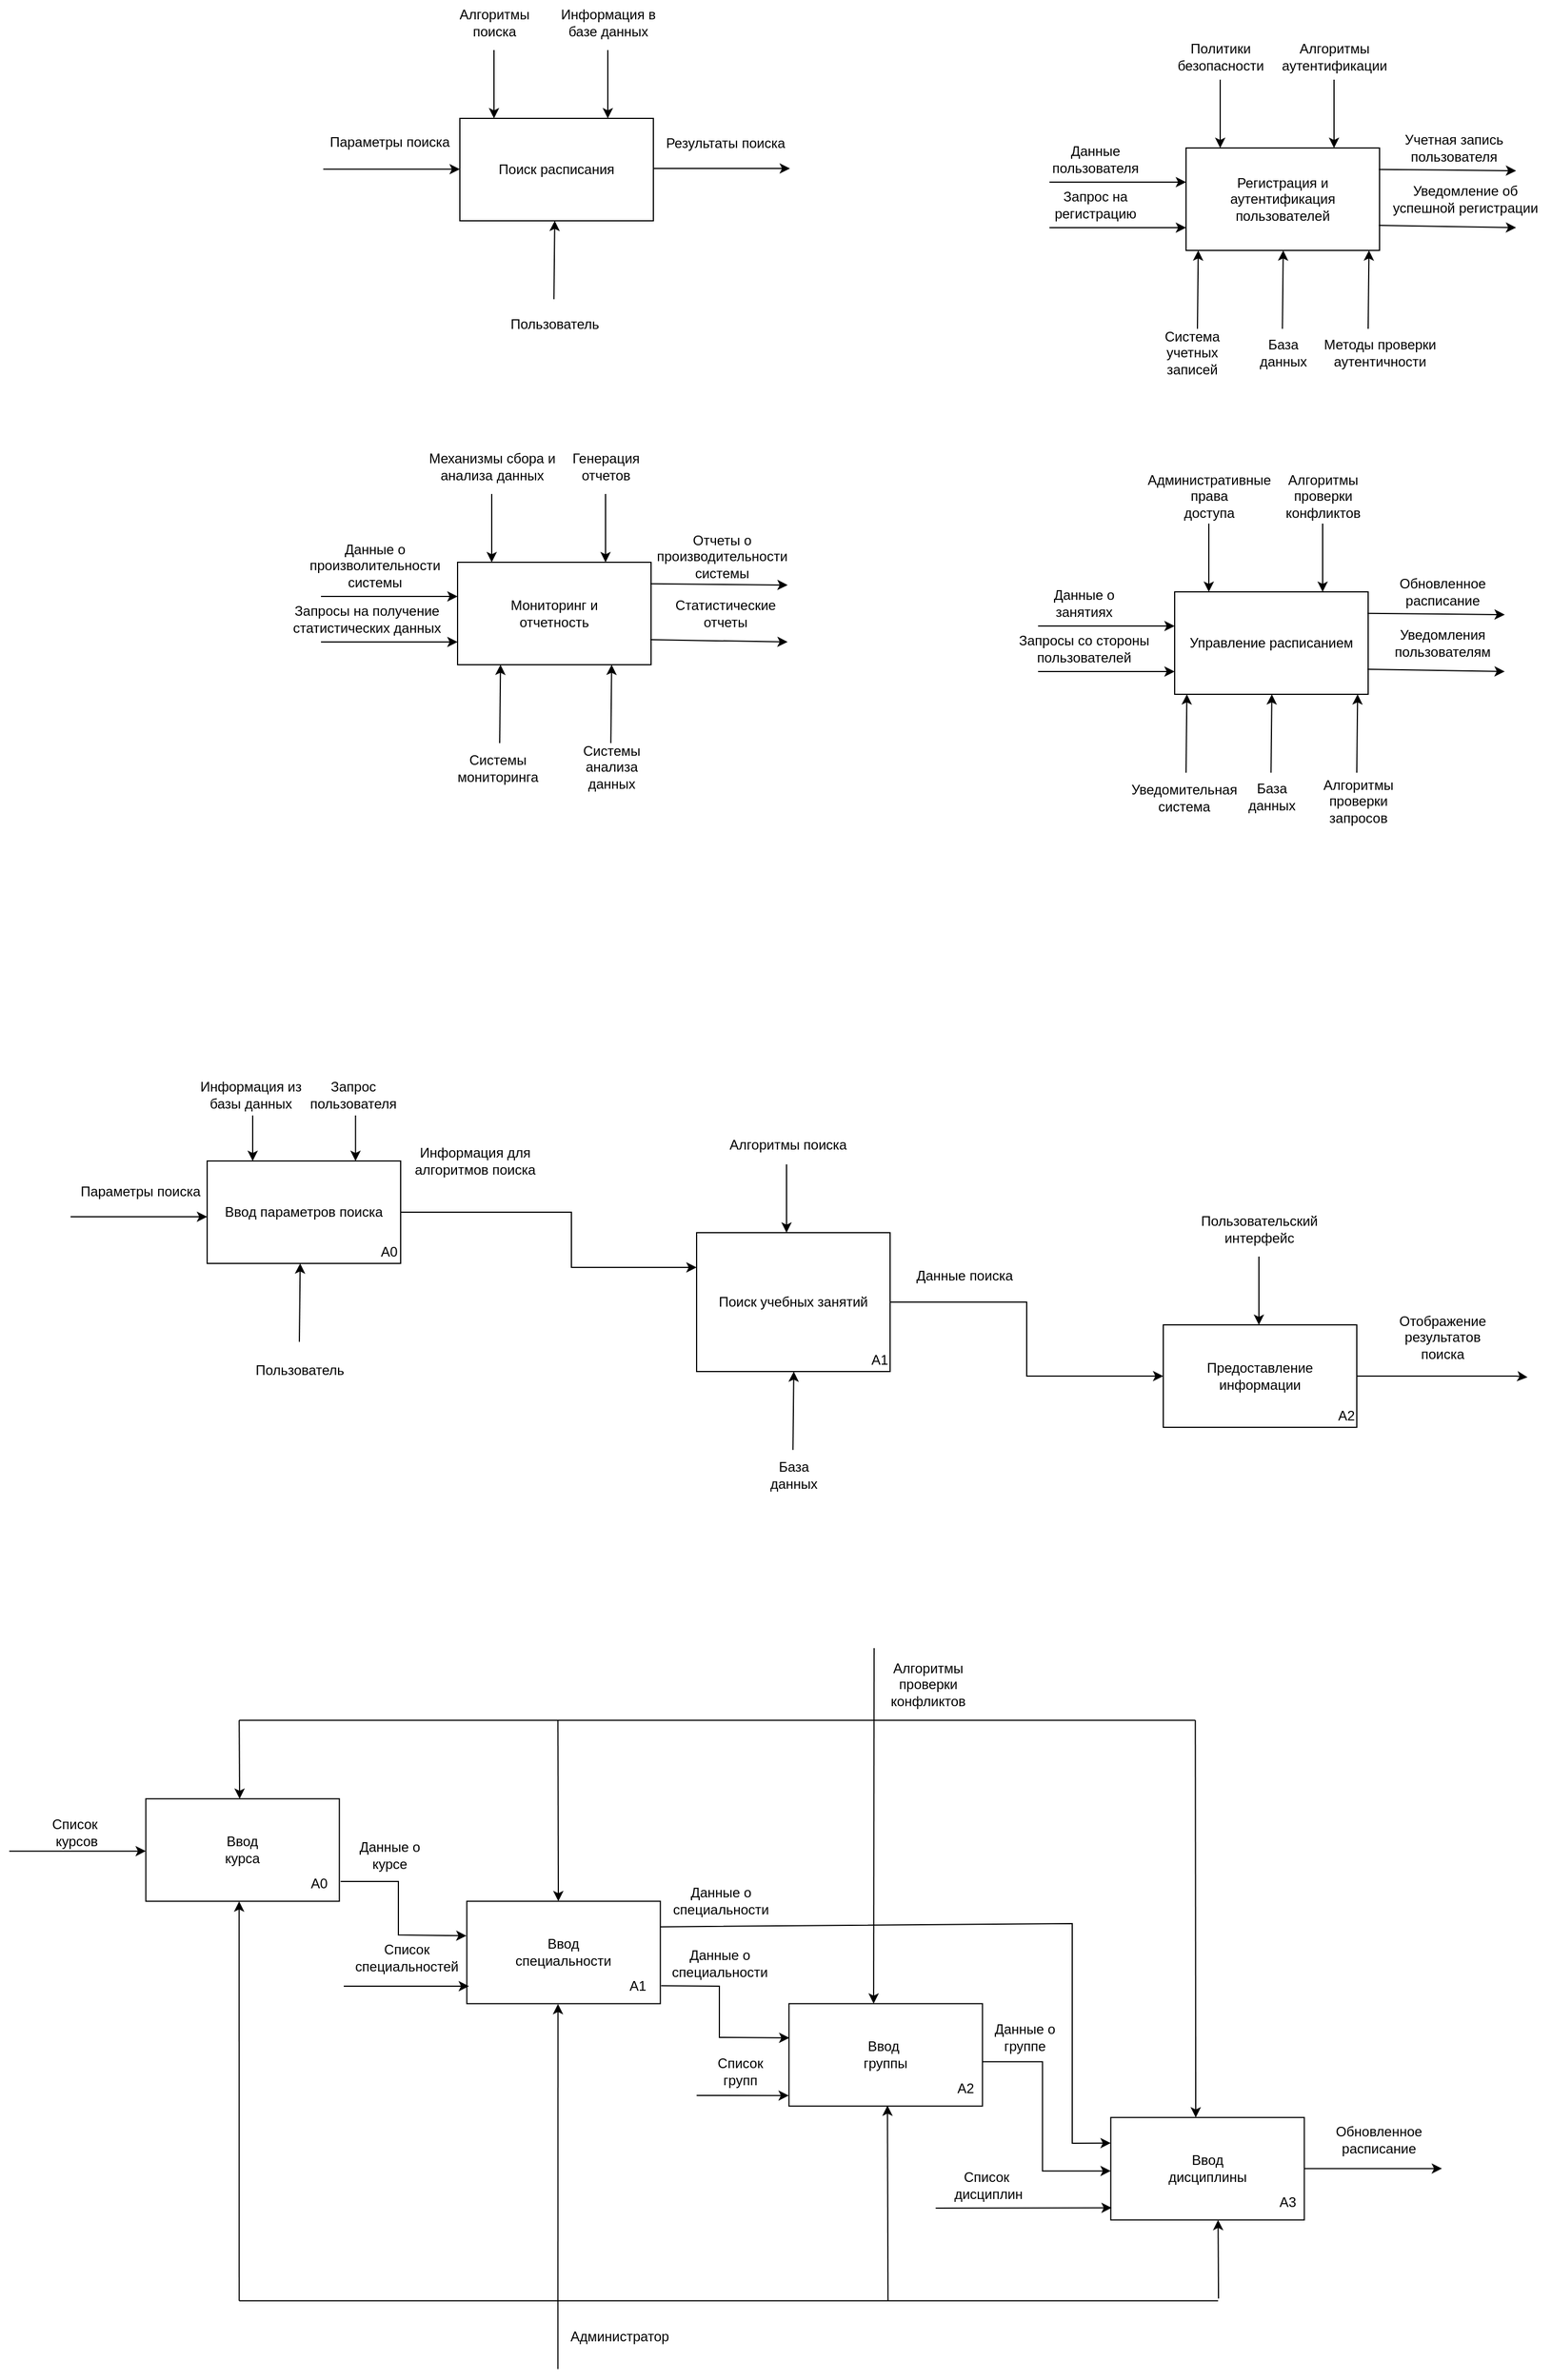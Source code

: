 <mxfile version="22.0.4" type="device">
  <diagram name="Страница — 1" id="sKF7hT73zh9AMPzWDUYk">
    <mxGraphModel dx="2296" dy="780" grid="1" gridSize="10" guides="1" tooltips="1" connect="1" arrows="1" fold="1" page="1" pageScale="1" pageWidth="827" pageHeight="1169" math="0" shadow="0">
      <root>
        <mxCell id="0" />
        <mxCell id="1" parent="0" />
        <mxCell id="dz_vzdbdL12ZwfbwtRYd-1" value="Регистрация и аутентификация пользователей" style="rounded=0;whiteSpace=wrap;html=1;" parent="1" vertex="1">
          <mxGeometry x="350" y="260" width="170" height="90" as="geometry" />
        </mxCell>
        <mxCell id="dz_vzdbdL12ZwfbwtRYd-3" value="" style="endArrow=classic;html=1;rounded=0;" parent="1" edge="1">
          <mxGeometry width="50" height="50" relative="1" as="geometry">
            <mxPoint x="230" y="290" as="sourcePoint" />
            <mxPoint x="350" y="290" as="targetPoint" />
          </mxGeometry>
        </mxCell>
        <mxCell id="dz_vzdbdL12ZwfbwtRYd-5" value="Данные &lt;br&gt;пользователя" style="text;html=1;align=center;verticalAlign=middle;resizable=0;points=[];autosize=1;strokeColor=none;fillColor=none;" parent="1" vertex="1">
          <mxGeometry x="220" y="250" width="100" height="40" as="geometry" />
        </mxCell>
        <mxCell id="dz_vzdbdL12ZwfbwtRYd-7" value="" style="endArrow=classic;html=1;rounded=0;" parent="1" edge="1">
          <mxGeometry width="50" height="50" relative="1" as="geometry">
            <mxPoint x="230" y="330" as="sourcePoint" />
            <mxPoint x="350" y="330" as="targetPoint" />
          </mxGeometry>
        </mxCell>
        <mxCell id="dz_vzdbdL12ZwfbwtRYd-8" value="Запрос на &lt;br&gt;регистрацию" style="text;html=1;align=center;verticalAlign=middle;resizable=0;points=[];autosize=1;strokeColor=none;fillColor=none;" parent="1" vertex="1">
          <mxGeometry x="220" y="290" width="100" height="40" as="geometry" />
        </mxCell>
        <mxCell id="dz_vzdbdL12ZwfbwtRYd-10" value="" style="endArrow=classic;html=1;rounded=0;" parent="1" edge="1">
          <mxGeometry width="50" height="50" relative="1" as="geometry">
            <mxPoint x="380" y="200" as="sourcePoint" />
            <mxPoint x="380" y="260" as="targetPoint" />
          </mxGeometry>
        </mxCell>
        <mxCell id="dz_vzdbdL12ZwfbwtRYd-11" value="Политики &lt;br&gt;безопасности" style="text;html=1;align=center;verticalAlign=middle;resizable=0;points=[];autosize=1;strokeColor=none;fillColor=none;" parent="1" vertex="1">
          <mxGeometry x="330" y="160" width="100" height="40" as="geometry" />
        </mxCell>
        <mxCell id="dz_vzdbdL12ZwfbwtRYd-13" value="" style="endArrow=classic;html=1;rounded=0;" parent="1" edge="1">
          <mxGeometry width="50" height="50" relative="1" as="geometry">
            <mxPoint x="480" y="200" as="sourcePoint" />
            <mxPoint x="480" y="260" as="targetPoint" />
          </mxGeometry>
        </mxCell>
        <mxCell id="dz_vzdbdL12ZwfbwtRYd-15" value="Алгоритмы&lt;br&gt;аутентификации" style="text;html=1;align=center;verticalAlign=middle;resizable=0;points=[];autosize=1;strokeColor=none;fillColor=none;" parent="1" vertex="1">
          <mxGeometry x="420" y="160" width="120" height="40" as="geometry" />
        </mxCell>
        <mxCell id="dz_vzdbdL12ZwfbwtRYd-16" value="" style="endArrow=classic;html=1;rounded=0;entryX=0.063;entryY=1.013;entryDx=0;entryDy=0;entryPerimeter=0;" parent="1" edge="1">
          <mxGeometry width="50" height="50" relative="1" as="geometry">
            <mxPoint x="360" y="418.83" as="sourcePoint" />
            <mxPoint x="360.71" y="350.0" as="targetPoint" />
          </mxGeometry>
        </mxCell>
        <mxCell id="dz_vzdbdL12ZwfbwtRYd-18" value="Система&lt;br&gt;учетных&lt;br&gt;записей" style="text;html=1;align=center;verticalAlign=middle;resizable=0;points=[];autosize=1;strokeColor=none;fillColor=none;" parent="1" vertex="1">
          <mxGeometry x="320" y="410" width="70" height="60" as="geometry" />
        </mxCell>
        <mxCell id="dz_vzdbdL12ZwfbwtRYd-19" value="" style="endArrow=classic;html=1;rounded=0;entryX=0.063;entryY=1.013;entryDx=0;entryDy=0;entryPerimeter=0;" parent="1" edge="1">
          <mxGeometry width="50" height="50" relative="1" as="geometry">
            <mxPoint x="434.65" y="418.83" as="sourcePoint" />
            <mxPoint x="435.36" y="350.0" as="targetPoint" />
          </mxGeometry>
        </mxCell>
        <mxCell id="dz_vzdbdL12ZwfbwtRYd-20" value="" style="endArrow=classic;html=1;rounded=0;entryX=0.063;entryY=1.013;entryDx=0;entryDy=0;entryPerimeter=0;" parent="1" edge="1">
          <mxGeometry width="50" height="50" relative="1" as="geometry">
            <mxPoint x="510" y="418.83" as="sourcePoint" />
            <mxPoint x="510.71" y="350.0" as="targetPoint" />
          </mxGeometry>
        </mxCell>
        <mxCell id="dz_vzdbdL12ZwfbwtRYd-21" value="База&lt;br&gt;данных" style="text;html=1;align=center;verticalAlign=middle;resizable=0;points=[];autosize=1;strokeColor=none;fillColor=none;" parent="1" vertex="1">
          <mxGeometry x="400" y="420" width="70" height="40" as="geometry" />
        </mxCell>
        <mxCell id="dz_vzdbdL12ZwfbwtRYd-22" value="Методы проверки&lt;br&gt;аутентичности" style="text;html=1;align=center;verticalAlign=middle;resizable=0;points=[];autosize=1;strokeColor=none;fillColor=none;" parent="1" vertex="1">
          <mxGeometry x="460" y="420" width="120" height="40" as="geometry" />
        </mxCell>
        <mxCell id="dz_vzdbdL12ZwfbwtRYd-23" value="" style="endArrow=classic;html=1;rounded=0;" parent="1" edge="1">
          <mxGeometry width="50" height="50" relative="1" as="geometry">
            <mxPoint x="519.29" y="278.83" as="sourcePoint" />
            <mxPoint x="640" y="280" as="targetPoint" />
          </mxGeometry>
        </mxCell>
        <mxCell id="dz_vzdbdL12ZwfbwtRYd-24" value="" style="endArrow=classic;html=1;rounded=0;" parent="1" edge="1">
          <mxGeometry width="50" height="50" relative="1" as="geometry">
            <mxPoint x="519.29" y="328" as="sourcePoint" />
            <mxPoint x="640" y="330" as="targetPoint" />
          </mxGeometry>
        </mxCell>
        <mxCell id="dz_vzdbdL12ZwfbwtRYd-25" value="Учетная запись&lt;br&gt;пользователя" style="text;html=1;align=center;verticalAlign=middle;resizable=0;points=[];autosize=1;strokeColor=none;fillColor=none;" parent="1" vertex="1">
          <mxGeometry x="530" y="240" width="110" height="40" as="geometry" />
        </mxCell>
        <mxCell id="dz_vzdbdL12ZwfbwtRYd-26" value="Уведомление об &lt;br&gt;успешной регистрации" style="text;html=1;align=center;verticalAlign=middle;resizable=0;points=[];autosize=1;strokeColor=none;fillColor=none;" parent="1" vertex="1">
          <mxGeometry x="520" y="285" width="150" height="40" as="geometry" />
        </mxCell>
        <mxCell id="dz_vzdbdL12ZwfbwtRYd-27" value="Управление расписанием" style="rounded=0;whiteSpace=wrap;html=1;" parent="1" vertex="1">
          <mxGeometry x="340" y="650" width="170" height="90" as="geometry" />
        </mxCell>
        <mxCell id="dz_vzdbdL12ZwfbwtRYd-28" value="" style="endArrow=classic;html=1;rounded=0;" parent="1" edge="1">
          <mxGeometry width="50" height="50" relative="1" as="geometry">
            <mxPoint x="220" y="680" as="sourcePoint" />
            <mxPoint x="340" y="680" as="targetPoint" />
          </mxGeometry>
        </mxCell>
        <mxCell id="dz_vzdbdL12ZwfbwtRYd-29" value="Данные о&lt;br&gt;занятиях" style="text;html=1;align=center;verticalAlign=middle;resizable=0;points=[];autosize=1;strokeColor=none;fillColor=none;" parent="1" vertex="1">
          <mxGeometry x="220" y="640" width="80" height="40" as="geometry" />
        </mxCell>
        <mxCell id="dz_vzdbdL12ZwfbwtRYd-30" value="" style="endArrow=classic;html=1;rounded=0;" parent="1" edge="1">
          <mxGeometry width="50" height="50" relative="1" as="geometry">
            <mxPoint x="220" y="720" as="sourcePoint" />
            <mxPoint x="340" y="720" as="targetPoint" />
          </mxGeometry>
        </mxCell>
        <mxCell id="dz_vzdbdL12ZwfbwtRYd-31" value="Запросы со стороны&lt;br&gt;пользователей" style="text;html=1;align=center;verticalAlign=middle;resizable=0;points=[];autosize=1;strokeColor=none;fillColor=none;" parent="1" vertex="1">
          <mxGeometry x="190" y="680" width="140" height="40" as="geometry" />
        </mxCell>
        <mxCell id="dz_vzdbdL12ZwfbwtRYd-32" value="" style="endArrow=classic;html=1;rounded=0;" parent="1" edge="1">
          <mxGeometry width="50" height="50" relative="1" as="geometry">
            <mxPoint x="370" y="590" as="sourcePoint" />
            <mxPoint x="370" y="650" as="targetPoint" />
          </mxGeometry>
        </mxCell>
        <mxCell id="dz_vzdbdL12ZwfbwtRYd-33" value="Административные&lt;br&gt;права&lt;br&gt;доступа" style="text;html=1;align=center;verticalAlign=middle;resizable=0;points=[];autosize=1;strokeColor=none;fillColor=none;" parent="1" vertex="1">
          <mxGeometry x="305" y="536" width="130" height="60" as="geometry" />
        </mxCell>
        <mxCell id="dz_vzdbdL12ZwfbwtRYd-34" value="" style="endArrow=classic;html=1;rounded=0;" parent="1" edge="1">
          <mxGeometry width="50" height="50" relative="1" as="geometry">
            <mxPoint x="470" y="590" as="sourcePoint" />
            <mxPoint x="470" y="650" as="targetPoint" />
          </mxGeometry>
        </mxCell>
        <mxCell id="dz_vzdbdL12ZwfbwtRYd-35" value="Алгоритмы&lt;br&gt;проверки&lt;br&gt;конфликтов" style="text;html=1;align=center;verticalAlign=middle;resizable=0;points=[];autosize=1;strokeColor=none;fillColor=none;" parent="1" vertex="1">
          <mxGeometry x="425" y="536" width="90" height="60" as="geometry" />
        </mxCell>
        <mxCell id="dz_vzdbdL12ZwfbwtRYd-36" value="" style="endArrow=classic;html=1;rounded=0;entryX=0.063;entryY=1.013;entryDx=0;entryDy=0;entryPerimeter=0;" parent="1" edge="1">
          <mxGeometry width="50" height="50" relative="1" as="geometry">
            <mxPoint x="350" y="808.83" as="sourcePoint" />
            <mxPoint x="350.71" y="740" as="targetPoint" />
          </mxGeometry>
        </mxCell>
        <mxCell id="dz_vzdbdL12ZwfbwtRYd-37" value="Уведомительная&lt;br&gt;система" style="text;html=1;align=center;verticalAlign=middle;resizable=0;points=[];autosize=1;strokeColor=none;fillColor=none;" parent="1" vertex="1">
          <mxGeometry x="288" y="811" width="120" height="40" as="geometry" />
        </mxCell>
        <mxCell id="dz_vzdbdL12ZwfbwtRYd-38" value="" style="endArrow=classic;html=1;rounded=0;entryX=0.063;entryY=1.013;entryDx=0;entryDy=0;entryPerimeter=0;" parent="1" edge="1">
          <mxGeometry width="50" height="50" relative="1" as="geometry">
            <mxPoint x="424.65" y="808.83" as="sourcePoint" />
            <mxPoint x="425.36" y="740" as="targetPoint" />
          </mxGeometry>
        </mxCell>
        <mxCell id="dz_vzdbdL12ZwfbwtRYd-39" value="" style="endArrow=classic;html=1;rounded=0;entryX=0.063;entryY=1.013;entryDx=0;entryDy=0;entryPerimeter=0;" parent="1" edge="1">
          <mxGeometry width="50" height="50" relative="1" as="geometry">
            <mxPoint x="500" y="808.83" as="sourcePoint" />
            <mxPoint x="500.71" y="740" as="targetPoint" />
          </mxGeometry>
        </mxCell>
        <mxCell id="dz_vzdbdL12ZwfbwtRYd-40" value="База&lt;br&gt;данных" style="text;html=1;align=center;verticalAlign=middle;resizable=0;points=[];autosize=1;strokeColor=none;fillColor=none;" parent="1" vertex="1">
          <mxGeometry x="390" y="810" width="70" height="40" as="geometry" />
        </mxCell>
        <mxCell id="dz_vzdbdL12ZwfbwtRYd-41" value="Алгоритмы&lt;br&gt;проверки&lt;br&gt;запросов" style="text;html=1;align=center;verticalAlign=middle;resizable=0;points=[];autosize=1;strokeColor=none;fillColor=none;" parent="1" vertex="1">
          <mxGeometry x="456" y="804" width="90" height="60" as="geometry" />
        </mxCell>
        <mxCell id="dz_vzdbdL12ZwfbwtRYd-42" value="" style="endArrow=classic;html=1;rounded=0;" parent="1" edge="1">
          <mxGeometry width="50" height="50" relative="1" as="geometry">
            <mxPoint x="509.29" y="668.83" as="sourcePoint" />
            <mxPoint x="630" y="670" as="targetPoint" />
          </mxGeometry>
        </mxCell>
        <mxCell id="dz_vzdbdL12ZwfbwtRYd-43" value="" style="endArrow=classic;html=1;rounded=0;" parent="1" edge="1">
          <mxGeometry width="50" height="50" relative="1" as="geometry">
            <mxPoint x="509.29" y="718" as="sourcePoint" />
            <mxPoint x="630" y="720" as="targetPoint" />
          </mxGeometry>
        </mxCell>
        <mxCell id="dz_vzdbdL12ZwfbwtRYd-44" value="Обновленное&lt;br&gt;расписание" style="text;html=1;align=center;verticalAlign=middle;resizable=0;points=[];autosize=1;strokeColor=none;fillColor=none;" parent="1" vertex="1">
          <mxGeometry x="525" y="630" width="100" height="40" as="geometry" />
        </mxCell>
        <mxCell id="dz_vzdbdL12ZwfbwtRYd-45" value="Уведомления&lt;br&gt;пользователям" style="text;html=1;align=center;verticalAlign=middle;resizable=0;points=[];autosize=1;strokeColor=none;fillColor=none;" parent="1" vertex="1">
          <mxGeometry x="520" y="675" width="110" height="40" as="geometry" />
        </mxCell>
        <mxCell id="dz_vzdbdL12ZwfbwtRYd-65" value="Поиск учебных занятий" style="rounded=0;whiteSpace=wrap;html=1;" parent="1" vertex="1">
          <mxGeometry x="-80" y="1213" width="170" height="122" as="geometry" />
        </mxCell>
        <mxCell id="dz_vzdbdL12ZwfbwtRYd-70" value="" style="endArrow=classic;html=1;rounded=0;" parent="1" edge="1">
          <mxGeometry width="50" height="50" relative="1" as="geometry">
            <mxPoint x="-1" y="1153" as="sourcePoint" />
            <mxPoint x="-1" y="1213" as="targetPoint" />
          </mxGeometry>
        </mxCell>
        <mxCell id="dz_vzdbdL12ZwfbwtRYd-71" value="Алгоритмы поиска" style="text;html=1;align=center;verticalAlign=middle;resizable=0;points=[];autosize=1;strokeColor=none;fillColor=none;" parent="1" vertex="1">
          <mxGeometry x="-65" y="1121" width="130" height="30" as="geometry" />
        </mxCell>
        <mxCell id="dz_vzdbdL12ZwfbwtRYd-76" value="" style="endArrow=classic;html=1;rounded=0;entryX=0.063;entryY=1.013;entryDx=0;entryDy=0;entryPerimeter=0;" parent="1" edge="1">
          <mxGeometry width="50" height="50" relative="1" as="geometry">
            <mxPoint x="4.65" y="1403.83" as="sourcePoint" />
            <mxPoint x="5.36" y="1335" as="targetPoint" />
          </mxGeometry>
        </mxCell>
        <mxCell id="dz_vzdbdL12ZwfbwtRYd-78" value="База&lt;br&gt;данных" style="text;html=1;align=center;verticalAlign=middle;resizable=0;points=[];autosize=1;strokeColor=none;fillColor=none;" parent="1" vertex="1">
          <mxGeometry x="-30" y="1406" width="70" height="40" as="geometry" />
        </mxCell>
        <mxCell id="dz_vzdbdL12ZwfbwtRYd-80" value="" style="endArrow=classic;html=1;rounded=0;entryX=0;entryY=0.5;entryDx=0;entryDy=0;edgeStyle=elbowEdgeStyle;exitX=1;exitY=0.5;exitDx=0;exitDy=0;" parent="1" target="dz_vzdbdL12ZwfbwtRYd-103" edge="1" source="dz_vzdbdL12ZwfbwtRYd-65">
          <mxGeometry width="50" height="50" relative="1" as="geometry">
            <mxPoint x="89.29" y="1246.83" as="sourcePoint" />
            <mxPoint x="210" y="1248" as="targetPoint" />
          </mxGeometry>
        </mxCell>
        <mxCell id="dz_vzdbdL12ZwfbwtRYd-82" value="Данные поиска" style="text;html=1;align=center;verticalAlign=middle;resizable=0;points=[];autosize=1;strokeColor=none;fillColor=none;" parent="1" vertex="1">
          <mxGeometry x="100" y="1236" width="110" height="30" as="geometry" />
        </mxCell>
        <mxCell id="dz_vzdbdL12ZwfbwtRYd-103" value="Предоставление информации" style="rounded=0;whiteSpace=wrap;html=1;" parent="1" vertex="1">
          <mxGeometry x="330" y="1294" width="170" height="90" as="geometry" />
        </mxCell>
        <mxCell id="dz_vzdbdL12ZwfbwtRYd-108" value="" style="endArrow=classic;html=1;rounded=0;" parent="1" edge="1">
          <mxGeometry width="50" height="50" relative="1" as="geometry">
            <mxPoint x="414" y="1234" as="sourcePoint" />
            <mxPoint x="414" y="1294" as="targetPoint" />
          </mxGeometry>
        </mxCell>
        <mxCell id="dz_vzdbdL12ZwfbwtRYd-109" value="Пользовательский&lt;br&gt;интерфейс" style="text;html=1;align=center;verticalAlign=middle;resizable=0;points=[];autosize=1;strokeColor=none;fillColor=none;" parent="1" vertex="1">
          <mxGeometry x="349" y="1190" width="130" height="40" as="geometry" />
        </mxCell>
        <mxCell id="dz_vzdbdL12ZwfbwtRYd-122" value="Ввод параметров поиска" style="rounded=0;whiteSpace=wrap;html=1;" parent="1" vertex="1">
          <mxGeometry x="-510" y="1150" width="170" height="90" as="geometry" />
        </mxCell>
        <mxCell id="dz_vzdbdL12ZwfbwtRYd-123" value="" style="endArrow=classic;html=1;rounded=0;" parent="1" edge="1">
          <mxGeometry width="50" height="50" relative="1" as="geometry">
            <mxPoint x="-630" y="1199" as="sourcePoint" />
            <mxPoint x="-510" y="1199" as="targetPoint" />
          </mxGeometry>
        </mxCell>
        <mxCell id="dz_vzdbdL12ZwfbwtRYd-124" value="Параметры поиска" style="text;html=1;align=center;verticalAlign=middle;resizable=0;points=[];autosize=1;strokeColor=none;fillColor=none;" parent="1" vertex="1">
          <mxGeometry x="-634" y="1162" width="130" height="30" as="geometry" />
        </mxCell>
        <mxCell id="dz_vzdbdL12ZwfbwtRYd-131" value="" style="endArrow=classic;html=1;rounded=0;entryX=0.063;entryY=1.013;entryDx=0;entryDy=0;entryPerimeter=0;" parent="1" edge="1">
          <mxGeometry width="50" height="50" relative="1" as="geometry">
            <mxPoint x="-429" y="1308.83" as="sourcePoint" />
            <mxPoint x="-428.29" y="1240" as="targetPoint" />
          </mxGeometry>
        </mxCell>
        <mxCell id="dz_vzdbdL12ZwfbwtRYd-132" value="Пользователь" style="text;html=1;align=center;verticalAlign=middle;resizable=0;points=[];autosize=1;strokeColor=none;fillColor=none;" parent="1" vertex="1">
          <mxGeometry x="-478.85" y="1319" width="100" height="30" as="geometry" />
        </mxCell>
        <mxCell id="dz_vzdbdL12ZwfbwtRYd-137" value="" style="endArrow=classic;html=1;rounded=0;entryX=0;entryY=0.25;entryDx=0;entryDy=0;edgeStyle=elbowEdgeStyle;exitX=1;exitY=0.5;exitDx=0;exitDy=0;" parent="1" target="dz_vzdbdL12ZwfbwtRYd-65" edge="1" source="dz_vzdbdL12ZwfbwtRYd-122">
          <mxGeometry width="50" height="50" relative="1" as="geometry">
            <mxPoint x="-340.71" y="1168.83" as="sourcePoint" />
            <mxPoint x="-220" y="1170" as="targetPoint" />
            <Array as="points">
              <mxPoint x="-190" y="1205" />
            </Array>
          </mxGeometry>
        </mxCell>
        <mxCell id="dz_vzdbdL12ZwfbwtRYd-139" value="Информация для&lt;br&gt;алгоритмов поиска" style="text;html=1;align=center;verticalAlign=middle;resizable=0;points=[];autosize=1;strokeColor=none;fillColor=none;" parent="1" vertex="1">
          <mxGeometry x="-340" y="1130" width="130" height="40" as="geometry" />
        </mxCell>
        <mxCell id="dz_vzdbdL12ZwfbwtRYd-147" value="А0" style="text;html=1;strokeColor=none;fillColor=none;align=center;verticalAlign=middle;whiteSpace=wrap;rounded=0;" parent="1" vertex="1">
          <mxGeometry x="-360" y="1220" width="20" height="20" as="geometry" />
        </mxCell>
        <mxCell id="dz_vzdbdL12ZwfbwtRYd-148" value="А1" style="text;html=1;strokeColor=none;fillColor=none;align=center;verticalAlign=middle;whiteSpace=wrap;rounded=0;" parent="1" vertex="1">
          <mxGeometry x="71" y="1315" width="20" height="20" as="geometry" />
        </mxCell>
        <mxCell id="dz_vzdbdL12ZwfbwtRYd-149" value="А2" style="text;html=1;strokeColor=none;fillColor=none;align=center;verticalAlign=middle;whiteSpace=wrap;rounded=0;" parent="1" vertex="1">
          <mxGeometry x="481" y="1364" width="20" height="20" as="geometry" />
        </mxCell>
        <mxCell id="ktwjEbJw_RnijGOUpLHC-1" value="Мониторинг и &lt;br&gt;отчетность" style="rounded=0;whiteSpace=wrap;html=1;" parent="1" vertex="1">
          <mxGeometry x="-290" y="624" width="170" height="90" as="geometry" />
        </mxCell>
        <mxCell id="ktwjEbJw_RnijGOUpLHC-2" value="" style="endArrow=classic;html=1;rounded=0;" parent="1" edge="1">
          <mxGeometry width="50" height="50" relative="1" as="geometry">
            <mxPoint x="-410" y="654" as="sourcePoint" />
            <mxPoint x="-290" y="654" as="targetPoint" />
          </mxGeometry>
        </mxCell>
        <mxCell id="ktwjEbJw_RnijGOUpLHC-3" value="Данные о&lt;br&gt;произволительности &lt;br&gt;системы" style="text;html=1;align=center;verticalAlign=middle;resizable=0;points=[];autosize=1;strokeColor=none;fillColor=none;" parent="1" vertex="1">
          <mxGeometry x="-433" y="597" width="140" height="60" as="geometry" />
        </mxCell>
        <mxCell id="ktwjEbJw_RnijGOUpLHC-4" value="" style="endArrow=classic;html=1;rounded=0;" parent="1" edge="1">
          <mxGeometry width="50" height="50" relative="1" as="geometry">
            <mxPoint x="-410" y="694" as="sourcePoint" />
            <mxPoint x="-290" y="694" as="targetPoint" />
          </mxGeometry>
        </mxCell>
        <mxCell id="ktwjEbJw_RnijGOUpLHC-5" value="Запросы на&amp;nbsp;получение &lt;br&gt;статистических данных " style="text;html=1;align=center;verticalAlign=middle;resizable=0;points=[];autosize=1;strokeColor=none;fillColor=none;" parent="1" vertex="1">
          <mxGeometry x="-445" y="654" width="150" height="40" as="geometry" />
        </mxCell>
        <mxCell id="ktwjEbJw_RnijGOUpLHC-6" value="" style="endArrow=classic;html=1;rounded=0;" parent="1" edge="1">
          <mxGeometry width="50" height="50" relative="1" as="geometry">
            <mxPoint x="-260" y="564" as="sourcePoint" />
            <mxPoint x="-260" y="624" as="targetPoint" />
          </mxGeometry>
        </mxCell>
        <mxCell id="ktwjEbJw_RnijGOUpLHC-7" value="Механизмы сбора и &lt;br&gt;анализа данных" style="text;html=1;align=center;verticalAlign=middle;resizable=0;points=[];autosize=1;strokeColor=none;fillColor=none;" parent="1" vertex="1">
          <mxGeometry x="-325" y="520" width="130" height="40" as="geometry" />
        </mxCell>
        <mxCell id="ktwjEbJw_RnijGOUpLHC-8" value="" style="endArrow=classic;html=1;rounded=0;" parent="1" edge="1">
          <mxGeometry width="50" height="50" relative="1" as="geometry">
            <mxPoint x="-160" y="564" as="sourcePoint" />
            <mxPoint x="-160" y="624" as="targetPoint" />
          </mxGeometry>
        </mxCell>
        <mxCell id="ktwjEbJw_RnijGOUpLHC-9" value="Генерация&lt;br&gt;отчетов" style="text;html=1;align=center;verticalAlign=middle;resizable=0;points=[];autosize=1;strokeColor=none;fillColor=none;" parent="1" vertex="1">
          <mxGeometry x="-200" y="520" width="80" height="40" as="geometry" />
        </mxCell>
        <mxCell id="ktwjEbJw_RnijGOUpLHC-10" value="" style="endArrow=classic;html=1;rounded=0;entryX=0.063;entryY=1.013;entryDx=0;entryDy=0;entryPerimeter=0;" parent="1" edge="1">
          <mxGeometry width="50" height="50" relative="1" as="geometry">
            <mxPoint x="-253" y="782.83" as="sourcePoint" />
            <mxPoint x="-252.29" y="714" as="targetPoint" />
          </mxGeometry>
        </mxCell>
        <mxCell id="ktwjEbJw_RnijGOUpLHC-11" value="Системы &lt;br&gt;мониторинга" style="text;html=1;align=center;verticalAlign=middle;resizable=0;points=[];autosize=1;strokeColor=none;fillColor=none;" parent="1" vertex="1">
          <mxGeometry x="-300" y="785" width="90" height="40" as="geometry" />
        </mxCell>
        <mxCell id="ktwjEbJw_RnijGOUpLHC-12" value="" style="endArrow=classic;html=1;rounded=0;entryX=0.063;entryY=1.013;entryDx=0;entryDy=0;entryPerimeter=0;" parent="1" edge="1">
          <mxGeometry width="50" height="50" relative="1" as="geometry">
            <mxPoint x="-155.35" y="782.83" as="sourcePoint" />
            <mxPoint x="-154.64" y="714" as="targetPoint" />
          </mxGeometry>
        </mxCell>
        <mxCell id="ktwjEbJw_RnijGOUpLHC-14" value="Системы &lt;br&gt;анализа &lt;br&gt;данных" style="text;html=1;align=center;verticalAlign=middle;resizable=0;points=[];autosize=1;strokeColor=none;fillColor=none;" parent="1" vertex="1">
          <mxGeometry x="-190" y="774" width="70" height="60" as="geometry" />
        </mxCell>
        <mxCell id="ktwjEbJw_RnijGOUpLHC-16" value="" style="endArrow=classic;html=1;rounded=0;" parent="1" edge="1">
          <mxGeometry width="50" height="50" relative="1" as="geometry">
            <mxPoint x="-120.71" y="642.83" as="sourcePoint" />
            <mxPoint y="644" as="targetPoint" />
          </mxGeometry>
        </mxCell>
        <mxCell id="ktwjEbJw_RnijGOUpLHC-17" value="" style="endArrow=classic;html=1;rounded=0;" parent="1" edge="1">
          <mxGeometry width="50" height="50" relative="1" as="geometry">
            <mxPoint x="-120.71" y="692" as="sourcePoint" />
            <mxPoint y="694" as="targetPoint" />
          </mxGeometry>
        </mxCell>
        <mxCell id="ktwjEbJw_RnijGOUpLHC-18" value="Отчеты о &lt;br&gt;производительности &lt;br&gt;системы" style="text;html=1;align=center;verticalAlign=middle;resizable=0;points=[];autosize=1;strokeColor=none;fillColor=none;" parent="1" vertex="1">
          <mxGeometry x="-128" y="589" width="140" height="60" as="geometry" />
        </mxCell>
        <mxCell id="ktwjEbJw_RnijGOUpLHC-19" value="Статистические &lt;br&gt;отчеты" style="text;html=1;align=center;verticalAlign=middle;resizable=0;points=[];autosize=1;strokeColor=none;fillColor=none;" parent="1" vertex="1">
          <mxGeometry x="-110" y="649" width="110" height="40" as="geometry" />
        </mxCell>
        <mxCell id="ktwjEbJw_RnijGOUpLHC-21" value="" style="endArrow=classic;html=1;rounded=0;exitX=1;exitY=0.5;exitDx=0;exitDy=0;" parent="1" source="dz_vzdbdL12ZwfbwtRYd-103" edge="1">
          <mxGeometry width="50" height="50" relative="1" as="geometry">
            <mxPoint x="663" y="1374" as="sourcePoint" />
            <mxPoint x="650" y="1340" as="targetPoint" />
            <Array as="points">
              <mxPoint x="640" y="1339" />
            </Array>
          </mxGeometry>
        </mxCell>
        <mxCell id="ktwjEbJw_RnijGOUpLHC-22" value="Отображение&lt;br&gt;результатов&lt;br&gt;поиска" style="text;html=1;align=center;verticalAlign=middle;resizable=0;points=[];autosize=1;strokeColor=none;fillColor=none;" parent="1" vertex="1">
          <mxGeometry x="525" y="1275" width="100" height="60" as="geometry" />
        </mxCell>
        <mxCell id="ktwjEbJw_RnijGOUpLHC-38" value="Поиск расписания" style="rounded=0;whiteSpace=wrap;html=1;" parent="1" vertex="1">
          <mxGeometry x="-288" y="234" width="170" height="90" as="geometry" />
        </mxCell>
        <mxCell id="ktwjEbJw_RnijGOUpLHC-40" value="" style="endArrow=classic;html=1;rounded=0;" parent="1" edge="1">
          <mxGeometry width="50" height="50" relative="1" as="geometry">
            <mxPoint x="-258" y="174" as="sourcePoint" />
            <mxPoint x="-258" y="234" as="targetPoint" />
          </mxGeometry>
        </mxCell>
        <mxCell id="ktwjEbJw_RnijGOUpLHC-41" value="Алгоритмы&lt;br&gt;поиска" style="text;html=1;align=center;verticalAlign=middle;resizable=0;points=[];autosize=1;strokeColor=none;fillColor=none;" parent="1" vertex="1">
          <mxGeometry x="-303" y="130" width="90" height="40" as="geometry" />
        </mxCell>
        <mxCell id="ktwjEbJw_RnijGOUpLHC-42" value="" style="endArrow=classic;html=1;rounded=0;" parent="1" edge="1">
          <mxGeometry width="50" height="50" relative="1" as="geometry">
            <mxPoint x="-158" y="174" as="sourcePoint" />
            <mxPoint x="-158" y="234" as="targetPoint" />
          </mxGeometry>
        </mxCell>
        <mxCell id="ktwjEbJw_RnijGOUpLHC-43" value="Информация в&lt;br&gt;базе данных" style="text;html=1;align=center;verticalAlign=middle;resizable=0;points=[];autosize=1;strokeColor=none;fillColor=none;" parent="1" vertex="1">
          <mxGeometry x="-213" y="130" width="110" height="40" as="geometry" />
        </mxCell>
        <mxCell id="ktwjEbJw_RnijGOUpLHC-44" value="" style="endArrow=classic;html=1;rounded=0;entryX=0.063;entryY=1.013;entryDx=0;entryDy=0;entryPerimeter=0;" parent="1" edge="1">
          <mxGeometry width="50" height="50" relative="1" as="geometry">
            <mxPoint x="-205.35" y="392.83" as="sourcePoint" />
            <mxPoint x="-204.64" y="324" as="targetPoint" />
          </mxGeometry>
        </mxCell>
        <mxCell id="ktwjEbJw_RnijGOUpLHC-45" value="Пользователь" style="text;html=1;align=center;verticalAlign=middle;resizable=0;points=[];autosize=1;strokeColor=none;fillColor=none;" parent="1" vertex="1">
          <mxGeometry x="-255" y="400" width="100" height="30" as="geometry" />
        </mxCell>
        <mxCell id="ktwjEbJw_RnijGOUpLHC-48" value="" style="endArrow=classic;html=1;rounded=0;" parent="1" edge="1">
          <mxGeometry width="50" height="50" relative="1" as="geometry">
            <mxPoint x="-118.36" y="278.0" as="sourcePoint" />
            <mxPoint x="2" y="278" as="targetPoint" />
          </mxGeometry>
        </mxCell>
        <mxCell id="ktwjEbJw_RnijGOUpLHC-49" value="Результаты поиска" style="text;html=1;align=center;verticalAlign=middle;resizable=0;points=[];autosize=1;strokeColor=none;fillColor=none;" parent="1" vertex="1">
          <mxGeometry x="-120" y="241" width="130" height="30" as="geometry" />
        </mxCell>
        <mxCell id="ktwjEbJw_RnijGOUpLHC-55" value="Ввод&lt;br&gt;курса" style="rounded=0;whiteSpace=wrap;html=1;" parent="1" vertex="1">
          <mxGeometry x="-563.85" y="1710.36" width="170" height="90" as="geometry" />
        </mxCell>
        <mxCell id="ktwjEbJw_RnijGOUpLHC-56" value="" style="endArrow=classic;html=1;rounded=0;" parent="1" edge="1">
          <mxGeometry width="50" height="50" relative="1" as="geometry">
            <mxPoint x="-683.85" y="1756.36" as="sourcePoint" />
            <mxPoint x="-563.85" y="1756.36" as="targetPoint" />
          </mxGeometry>
        </mxCell>
        <mxCell id="ktwjEbJw_RnijGOUpLHC-57" value="" style="endArrow=classic;html=1;rounded=0;exitX=-0.023;exitY=-0.034;exitDx=0;exitDy=0;exitPerimeter=0;" parent="1" source="ktwjEbJw_RnijGOUpLHC-58" edge="1">
          <mxGeometry width="50" height="50" relative="1" as="geometry">
            <mxPoint x="75.15" y="1641.36" as="sourcePoint" />
            <mxPoint x="75.53" y="1890.36" as="targetPoint" />
          </mxGeometry>
        </mxCell>
        <mxCell id="ktwjEbJw_RnijGOUpLHC-58" value="Алгоритмы&lt;br style=&quot;border-color: var(--border-color);&quot;&gt;проверки&lt;br style=&quot;border-color: var(--border-color);&quot;&gt;конфликтов" style="text;html=1;align=center;verticalAlign=middle;resizable=0;points=[];autosize=1;strokeColor=none;fillColor=none;" parent="1" vertex="1">
          <mxGeometry x="78" y="1580.0" width="90" height="60" as="geometry" />
        </mxCell>
        <mxCell id="ktwjEbJw_RnijGOUpLHC-59" value="" style="endArrow=classic;html=1;rounded=0;entryX=-0.002;entryY=0.337;entryDx=0;entryDy=0;entryPerimeter=0;exitX=0.978;exitY=0.423;exitDx=0;exitDy=0;exitPerimeter=0;" parent="1" source="ktwjEbJw_RnijGOUpLHC-82" target="ktwjEbJw_RnijGOUpLHC-61" edge="1">
          <mxGeometry width="50" height="50" relative="1" as="geometry">
            <mxPoint x="-394.56" y="1745.36" as="sourcePoint" />
            <mxPoint x="-281.85" y="1812.36" as="targetPoint" />
            <Array as="points">
              <mxPoint x="-342" y="1783" />
              <mxPoint x="-342" y="1830" />
            </Array>
          </mxGeometry>
        </mxCell>
        <mxCell id="ktwjEbJw_RnijGOUpLHC-60" value="Список&amp;nbsp;&lt;br&gt;дисциплин" style="text;html=1;align=center;verticalAlign=middle;resizable=0;points=[];autosize=1;strokeColor=none;fillColor=none;" parent="1" vertex="1">
          <mxGeometry x="136.15" y="2030.36" width="80" height="40" as="geometry" />
        </mxCell>
        <mxCell id="ktwjEbJw_RnijGOUpLHC-61" value="Ввод&lt;br&gt;специальности" style="rounded=0;whiteSpace=wrap;html=1;" parent="1" vertex="1">
          <mxGeometry x="-281.85" y="1800.36" width="170" height="90" as="geometry" />
        </mxCell>
        <mxCell id="ktwjEbJw_RnijGOUpLHC-62" value="Ввод&amp;nbsp;&lt;br&gt;группы" style="rounded=0;whiteSpace=wrap;html=1;" parent="1" vertex="1">
          <mxGeometry x="1.15" y="1890.36" width="170" height="90" as="geometry" />
        </mxCell>
        <mxCell id="ktwjEbJw_RnijGOUpLHC-63" value="" style="endArrow=classic;html=1;rounded=0;entryX=0.002;entryY=0.334;entryDx=0;entryDy=0;entryPerimeter=0;exitX=1.004;exitY=0.825;exitDx=0;exitDy=0;exitPerimeter=0;" parent="1" source="ktwjEbJw_RnijGOUpLHC-61" target="ktwjEbJw_RnijGOUpLHC-62" edge="1">
          <mxGeometry width="50" height="50" relative="1" as="geometry">
            <mxPoint x="-111.56" y="1841.36" as="sourcePoint" />
            <mxPoint x="1.15" y="1937.36" as="targetPoint" />
            <Array as="points">
              <mxPoint x="-60" y="1875" />
              <mxPoint x="-60" y="1920" />
            </Array>
          </mxGeometry>
        </mxCell>
        <mxCell id="ktwjEbJw_RnijGOUpLHC-64" value="Ввод&lt;br&gt;дисциплины" style="rounded=0;whiteSpace=wrap;html=1;" parent="1" vertex="1">
          <mxGeometry x="283.86" y="1990.36" width="170" height="90" as="geometry" />
        </mxCell>
        <mxCell id="ktwjEbJw_RnijGOUpLHC-65" value="" style="endArrow=classic;html=1;rounded=0;entryX=-0.002;entryY=0.455;entryDx=0;entryDy=0;entryPerimeter=0;" parent="1" edge="1">
          <mxGeometry width="50" height="50" relative="1" as="geometry">
            <mxPoint x="171.15" y="1941.36" as="sourcePoint" />
            <mxPoint x="283.86" y="2037.36" as="targetPoint" />
            <Array as="points">
              <mxPoint x="223.86" y="1941.36" />
              <mxPoint x="223.86" y="2037.36" />
            </Array>
          </mxGeometry>
        </mxCell>
        <mxCell id="ktwjEbJw_RnijGOUpLHC-66" value="" style="endArrow=classic;html=1;rounded=0;exitX=0.997;exitY=0.866;exitDx=0;exitDy=0;exitPerimeter=0;" parent="1" edge="1">
          <mxGeometry width="50" height="50" relative="1" as="geometry">
            <mxPoint x="453.86" y="2035.23" as="sourcePoint" />
            <mxPoint x="574.86" y="2035.23" as="targetPoint" />
          </mxGeometry>
        </mxCell>
        <mxCell id="ktwjEbJw_RnijGOUpLHC-67" value="Обновленное &lt;br&gt;расписание" style="text;html=1;align=center;verticalAlign=middle;resizable=0;points=[];autosize=1;strokeColor=none;fillColor=none;" parent="1" vertex="1">
          <mxGeometry x="468.86" y="1990.36" width="100" height="40" as="geometry" />
        </mxCell>
        <mxCell id="ktwjEbJw_RnijGOUpLHC-68" value="" style="endArrow=classic;html=1;rounded=0;" parent="1" edge="1">
          <mxGeometry width="50" height="50" relative="1" as="geometry">
            <mxPoint x="-201.85" y="1641.36" as="sourcePoint" />
            <mxPoint x="-201.47" y="1800.36" as="targetPoint" />
          </mxGeometry>
        </mxCell>
        <mxCell id="ktwjEbJw_RnijGOUpLHC-69" value="" style="endArrow=classic;html=1;rounded=0;" parent="1" edge="1">
          <mxGeometry width="50" height="50" relative="1" as="geometry">
            <mxPoint x="-481.85" y="1641.36" as="sourcePoint" />
            <mxPoint x="-481.47" y="1710.36" as="targetPoint" />
          </mxGeometry>
        </mxCell>
        <mxCell id="ktwjEbJw_RnijGOUpLHC-70" value="" style="endArrow=classic;html=1;rounded=0;" parent="1" edge="1">
          <mxGeometry width="50" height="50" relative="1" as="geometry">
            <mxPoint x="358.15" y="1641.36" as="sourcePoint" />
            <mxPoint x="358.53" y="1990.36" as="targetPoint" />
          </mxGeometry>
        </mxCell>
        <mxCell id="ktwjEbJw_RnijGOUpLHC-71" value="" style="endArrow=none;html=1;rounded=0;" parent="1" edge="1">
          <mxGeometry width="50" height="50" relative="1" as="geometry">
            <mxPoint x="-481.85" y="1641.36" as="sourcePoint" />
            <mxPoint x="358.15" y="1641.36" as="targetPoint" />
          </mxGeometry>
        </mxCell>
        <mxCell id="ktwjEbJw_RnijGOUpLHC-72" value="" style="endArrow=classic;html=1;rounded=0;exitX=-0.023;exitY=-0.034;exitDx=0;exitDy=0;exitPerimeter=0;entryX=0.471;entryY=1.003;entryDx=0;entryDy=0;entryPerimeter=0;" parent="1" target="ktwjEbJw_RnijGOUpLHC-61" edge="1">
          <mxGeometry width="50" height="50" relative="1" as="geometry">
            <mxPoint x="-201.85" y="2211.36" as="sourcePoint" />
            <mxPoint x="-201.23" y="1921.36" as="targetPoint" />
          </mxGeometry>
        </mxCell>
        <mxCell id="ktwjEbJw_RnijGOUpLHC-73" value="" style="endArrow=classic;html=1;rounded=0;entryX=0.509;entryY=0.995;entryDx=0;entryDy=0;entryPerimeter=0;" parent="1" target="ktwjEbJw_RnijGOUpLHC-62" edge="1">
          <mxGeometry width="50" height="50" relative="1" as="geometry">
            <mxPoint x="88.15" y="2151.36" as="sourcePoint" />
            <mxPoint x="85.75" y="1980.36" as="targetPoint" />
          </mxGeometry>
        </mxCell>
        <mxCell id="ktwjEbJw_RnijGOUpLHC-74" value="" style="endArrow=classic;html=1;rounded=0;" parent="1" edge="1">
          <mxGeometry width="50" height="50" relative="1" as="geometry">
            <mxPoint x="378.53" y="2149.36" as="sourcePoint" />
            <mxPoint x="378.15" y="2080.36" as="targetPoint" />
          </mxGeometry>
        </mxCell>
        <mxCell id="ktwjEbJw_RnijGOUpLHC-75" value="" style="endArrow=classic;html=1;rounded=0;entryX=0.482;entryY=1.002;entryDx=0;entryDy=0;entryPerimeter=0;" parent="1" target="ktwjEbJw_RnijGOUpLHC-55" edge="1">
          <mxGeometry width="50" height="50" relative="1" as="geometry">
            <mxPoint x="-481.85" y="2151.36" as="sourcePoint" />
            <mxPoint x="-479.52" y="1800.36" as="targetPoint" />
          </mxGeometry>
        </mxCell>
        <mxCell id="ktwjEbJw_RnijGOUpLHC-76" value="" style="endArrow=none;html=1;rounded=0;" parent="1" edge="1">
          <mxGeometry width="50" height="50" relative="1" as="geometry">
            <mxPoint x="378.15" y="2151.36" as="sourcePoint" />
            <mxPoint x="-481.85" y="2151.36" as="targetPoint" />
          </mxGeometry>
        </mxCell>
        <mxCell id="ktwjEbJw_RnijGOUpLHC-77" value="Администратор" style="text;html=1;align=center;verticalAlign=middle;resizable=0;points=[];autosize=1;strokeColor=none;fillColor=none;" parent="1" vertex="1">
          <mxGeometry x="-202.85" y="2168.36" width="110" height="30" as="geometry" />
        </mxCell>
        <mxCell id="ktwjEbJw_RnijGOUpLHC-78" value="" style="endArrow=classic;html=1;rounded=0;entryX=-0.001;entryY=0.897;entryDx=0;entryDy=0;entryPerimeter=0;" parent="1" target="ktwjEbJw_RnijGOUpLHC-62" edge="1">
          <mxGeometry width="50" height="50" relative="1" as="geometry">
            <mxPoint x="-80" y="1971" as="sourcePoint" />
            <mxPoint x="-280.83" y="1970.73" as="targetPoint" />
          </mxGeometry>
        </mxCell>
        <mxCell id="ktwjEbJw_RnijGOUpLHC-79" value="Список&lt;br&gt;специальностей" style="text;html=1;align=center;verticalAlign=middle;resizable=0;points=[];autosize=1;strokeColor=none;fillColor=none;" parent="1" vertex="1">
          <mxGeometry x="-390" y="1830" width="110" height="40" as="geometry" />
        </mxCell>
        <mxCell id="ktwjEbJw_RnijGOUpLHC-80" value="" style="endArrow=classic;html=1;rounded=0;entryX=0.005;entryY=0.882;entryDx=0;entryDy=0;entryPerimeter=0;" parent="1" target="ktwjEbJw_RnijGOUpLHC-64" edge="1">
          <mxGeometry width="50" height="50" relative="1" as="geometry">
            <mxPoint x="130" y="2070" as="sourcePoint" />
            <mxPoint x="1.15" y="2070.36" as="targetPoint" />
          </mxGeometry>
        </mxCell>
        <mxCell id="ktwjEbJw_RnijGOUpLHC-81" value="Список&amp;nbsp;&lt;br&gt;курсов" style="text;html=1;align=center;verticalAlign=middle;resizable=0;points=[];autosize=1;strokeColor=none;fillColor=none;" parent="1" vertex="1">
          <mxGeometry x="-660" y="1720.0" width="70" height="40" as="geometry" />
        </mxCell>
        <mxCell id="ktwjEbJw_RnijGOUpLHC-82" value="А0" style="text;html=1;align=center;verticalAlign=middle;resizable=0;points=[];autosize=1;strokeColor=none;fillColor=none;" parent="1" vertex="1">
          <mxGeometry x="-431.85" y="1770.36" width="40" height="30" as="geometry" />
        </mxCell>
        <mxCell id="ktwjEbJw_RnijGOUpLHC-83" value="А1" style="text;html=1;align=center;verticalAlign=middle;resizable=0;points=[];autosize=1;strokeColor=none;fillColor=none;" parent="1" vertex="1">
          <mxGeometry x="-151.85" y="1860.36" width="40" height="30" as="geometry" />
        </mxCell>
        <mxCell id="ktwjEbJw_RnijGOUpLHC-84" value="А2" style="text;html=1;align=center;verticalAlign=middle;resizable=0;points=[];autosize=1;strokeColor=none;fillColor=none;" parent="1" vertex="1">
          <mxGeometry x="136.15" y="1950.36" width="40" height="30" as="geometry" />
        </mxCell>
        <mxCell id="ktwjEbJw_RnijGOUpLHC-85" value="А3" style="text;html=1;align=center;verticalAlign=middle;resizable=0;points=[];autosize=1;strokeColor=none;fillColor=none;" parent="1" vertex="1">
          <mxGeometry x="418.65" y="2050.36" width="40" height="30" as="geometry" />
        </mxCell>
        <mxCell id="ktwjEbJw_RnijGOUpLHC-86" value="" style="endArrow=classic;html=1;rounded=0;" parent="1" edge="1">
          <mxGeometry width="50" height="50" relative="1" as="geometry">
            <mxPoint x="-390" y="1875" as="sourcePoint" />
            <mxPoint x="-280" y="1875" as="targetPoint" />
          </mxGeometry>
        </mxCell>
        <mxCell id="ktwjEbJw_RnijGOUpLHC-87" value="Список&lt;br&gt;групп" style="text;html=1;align=center;verticalAlign=middle;resizable=0;points=[];autosize=1;strokeColor=none;fillColor=none;" parent="1" vertex="1">
          <mxGeometry x="-72" y="1930.0" width="60" height="40" as="geometry" />
        </mxCell>
        <mxCell id="ktwjEbJw_RnijGOUpLHC-89" value="" style="endArrow=classic;html=1;rounded=0;entryX=0;entryY=0.25;entryDx=0;entryDy=0;exitX=1;exitY=0.25;exitDx=0;exitDy=0;" parent="1" source="ktwjEbJw_RnijGOUpLHC-61" target="ktwjEbJw_RnijGOUpLHC-64" edge="1">
          <mxGeometry width="50" height="50" relative="1" as="geometry">
            <mxPoint x="-392.85" y="1726.18" as="sourcePoint" />
            <mxPoint x="-281.85" y="1784.18" as="targetPoint" />
            <Array as="points">
              <mxPoint x="250" y="1820" />
              <mxPoint x="250" y="2013" />
            </Array>
          </mxGeometry>
        </mxCell>
        <mxCell id="ktwjEbJw_RnijGOUpLHC-90" value="Данные о&lt;br&gt;курсе" style="text;html=1;align=center;verticalAlign=middle;resizable=0;points=[];autosize=1;strokeColor=none;fillColor=none;" parent="1" vertex="1">
          <mxGeometry x="-390" y="1740" width="80" height="40" as="geometry" />
        </mxCell>
        <mxCell id="ktwjEbJw_RnijGOUpLHC-91" value="Данные о&lt;br&gt;специальности" style="text;html=1;align=center;verticalAlign=middle;resizable=0;points=[];autosize=1;strokeColor=none;fillColor=none;" parent="1" vertex="1">
          <mxGeometry x="-113.85" y="1780" width="110" height="40" as="geometry" />
        </mxCell>
        <mxCell id="ktwjEbJw_RnijGOUpLHC-92" value="Данные о&lt;br&gt;специальности" style="text;html=1;align=center;verticalAlign=middle;resizable=0;points=[];autosize=1;strokeColor=none;fillColor=none;" parent="1" vertex="1">
          <mxGeometry x="-115.0" y="1835" width="110" height="40" as="geometry" />
        </mxCell>
        <mxCell id="ktwjEbJw_RnijGOUpLHC-93" value="Данные о&lt;br&gt;группе" style="text;html=1;align=center;verticalAlign=middle;resizable=0;points=[];autosize=1;strokeColor=none;fillColor=none;" parent="1" vertex="1">
          <mxGeometry x="168.0" y="1900" width="80" height="40" as="geometry" />
        </mxCell>
        <mxCell id="ktwjEbJw_RnijGOUpLHC-94" value="" style="endArrow=classic;html=1;rounded=0;" parent="1" edge="1">
          <mxGeometry width="50" height="50" relative="1" as="geometry">
            <mxPoint x="-408" y="278.63" as="sourcePoint" />
            <mxPoint x="-288" y="278.63" as="targetPoint" />
          </mxGeometry>
        </mxCell>
        <mxCell id="ktwjEbJw_RnijGOUpLHC-95" value="Параметры поиска" style="text;html=1;align=center;verticalAlign=middle;resizable=0;points=[];autosize=1;strokeColor=none;fillColor=none;" parent="1" vertex="1">
          <mxGeometry x="-415" y="240" width="130" height="30" as="geometry" />
        </mxCell>
        <mxCell id="bo27ThrFl2RBqIt6ePjS-3" value="" style="endArrow=classic;html=1;rounded=0;entryX=0.5;entryY=0;entryDx=0;entryDy=0;" edge="1" parent="1">
          <mxGeometry width="50" height="50" relative="1" as="geometry">
            <mxPoint x="-470" y="1110" as="sourcePoint" />
            <mxPoint x="-470" y="1150" as="targetPoint" />
          </mxGeometry>
        </mxCell>
        <mxCell id="bo27ThrFl2RBqIt6ePjS-4" value="Информация из&lt;br&gt;базы данных" style="text;html=1;align=center;verticalAlign=middle;resizable=0;points=[];autosize=1;strokeColor=none;fillColor=none;" vertex="1" parent="1">
          <mxGeometry x="-527" y="1072" width="110" height="40" as="geometry" />
        </mxCell>
        <mxCell id="bo27ThrFl2RBqIt6ePjS-5" value="" style="endArrow=classic;html=1;rounded=0;entryX=0.5;entryY=0;entryDx=0;entryDy=0;" edge="1" parent="1">
          <mxGeometry width="50" height="50" relative="1" as="geometry">
            <mxPoint x="-379.65" y="1110" as="sourcePoint" />
            <mxPoint x="-379.65" y="1150" as="targetPoint" />
          </mxGeometry>
        </mxCell>
        <mxCell id="bo27ThrFl2RBqIt6ePjS-6" value="Запрос&lt;br&gt;пользователя" style="text;html=1;align=center;verticalAlign=middle;resizable=0;points=[];autosize=1;strokeColor=none;fillColor=none;" vertex="1" parent="1">
          <mxGeometry x="-431.85" y="1072" width="100" height="40" as="geometry" />
        </mxCell>
      </root>
    </mxGraphModel>
  </diagram>
</mxfile>
